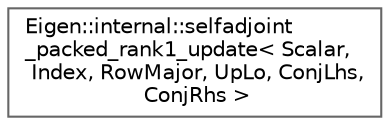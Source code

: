 digraph "类继承关系图"
{
 // LATEX_PDF_SIZE
  bgcolor="transparent";
  edge [fontname=Helvetica,fontsize=10,labelfontname=Helvetica,labelfontsize=10];
  node [fontname=Helvetica,fontsize=10,shape=box,height=0.2,width=0.4];
  rankdir="LR";
  Node0 [id="Node000000",label="Eigen::internal::selfadjoint\l_packed_rank1_update\< Scalar,\l Index, RowMajor, UpLo, ConjLhs,\l ConjRhs \>",height=0.2,width=0.4,color="grey40", fillcolor="white", style="filled",URL="$struct_eigen_1_1internal_1_1selfadjoint__packed__rank1__update_3_01_scalar_00_01_index_00_01_row44ee905dfbb7f4c0a9e13e624ea4a89c.html",tooltip=" "];
}
